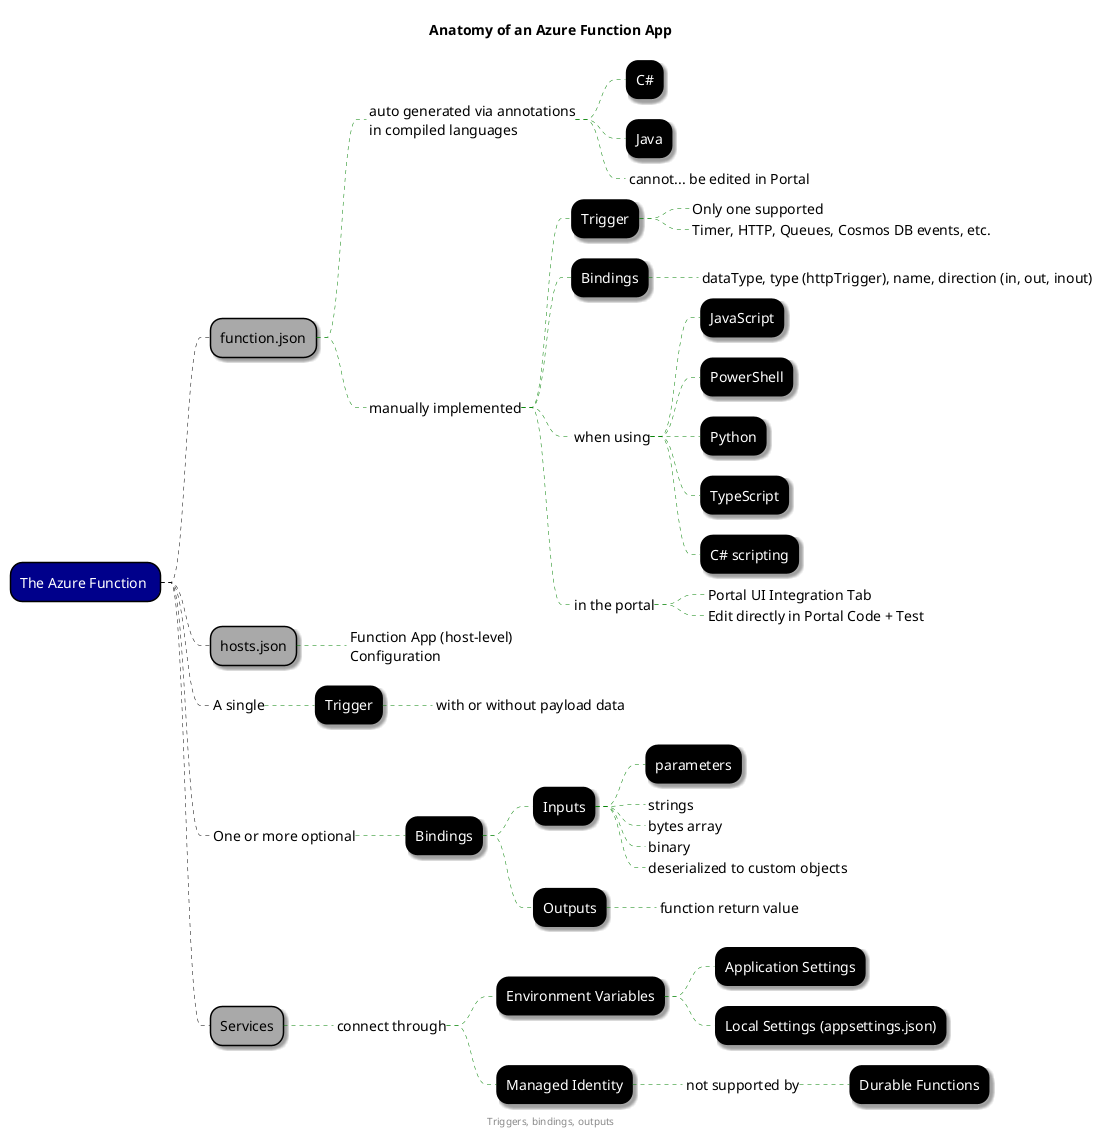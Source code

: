 @startmindmap "Anatomy of an Azure Function App"

title Anatomy of an Azure Function App
footer Triggers, bindings, outputs

<style>
    mindMapDiagram {
        .root {
            BackgroundColor darkblue
            LineColor black
            FontColor white
        }

        node {
            FontColor white
            LineColor black
            BackgroundColor black
            Shadowing 2.0
            RoundCorner 25
        }
        :depth(0) {
            FontColor black
            LineColor white
            BackgroundColor white
            Shadowing 0.0
        }
        :depth(1) {
            FontColor black
            BackgroundColor darkgrey
            Shadowing 2.0
        }

        arrow {
            LineStyle 4
            LineThickness 0.5
            LineColor green
        }

        boxless {
            FontColor black
            Margin 10
            Padding 10
            MaximumWidth 400
        }
    }
</style>

+ The Azure Function <<root>>

++ function.json
+++_ auto generated via annotations\nin compiled languages
++++ C#
++++ Java
++++_ cannot... be edited in Portal
+++_ manually implemented
++++ Trigger
+++++_ Only one supported
+++++_ Timer, HTTP, Queues, Cosmos DB events, etc.

++++ Bindings
+++++_ dataType, type (httpTrigger), name, direction (in, out, inout)
++++_ when using
+++++ JavaScript
+++++ PowerShell
+++++ Python
+++++ TypeScript
+++++ C# scripting
++++_ in the portal
+++++_ Portal UI Integration Tab
+++++_ Edit directly in Portal Code + Test

++ hosts.json
+++_ Function App (host-level)\nConfiguration

++_ A single
+++ Trigger
++++_ with or without payload data

++_ One or more optional
+++ Bindings
++++ Inputs
+++++ parameters
+++++_ strings
+++++_ bytes array
+++++_ binary
+++++_ deserialized to custom objects
++++ Outputs
+++++_ function return value

++ Services
+++_ connect through
++++ Environment Variables
+++++ Application Settings
+++++ Local Settings (appsettings.json)
++++ Managed Identity
+++++_ not supported by
++++++ Durable Functions

@endmindmap

